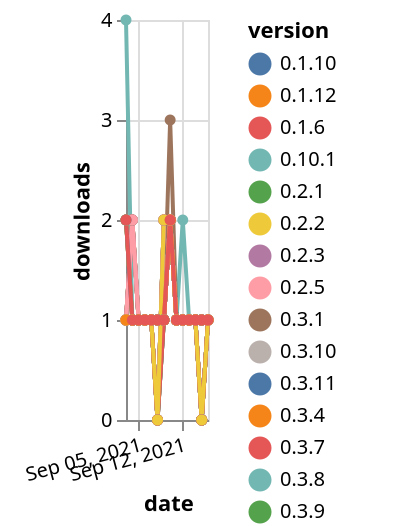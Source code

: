 {"$schema": "https://vega.github.io/schema/vega-lite/v5.json", "description": "A simple bar chart with embedded data.", "data": {"values": [{"date": "2021-09-03", "total": 175, "delta": 1, "version": "0.4.6"}, {"date": "2021-09-04", "total": 176, "delta": 1, "version": "0.4.6"}, {"date": "2021-09-05", "total": 177, "delta": 1, "version": "0.4.6"}, {"date": "2021-09-06", "total": 178, "delta": 1, "version": "0.4.6"}, {"date": "2021-09-07", "total": 179, "delta": 1, "version": "0.4.6"}, {"date": "2021-09-08", "total": 179, "delta": 0, "version": "0.4.6"}, {"date": "2021-09-09", "total": 181, "delta": 2, "version": "0.4.6"}, {"date": "2021-09-10", "total": 183, "delta": 2, "version": "0.4.6"}, {"date": "2021-09-11", "total": 184, "delta": 1, "version": "0.4.6"}, {"date": "2021-09-12", "total": 185, "delta": 1, "version": "0.4.6"}, {"date": "2021-09-13", "total": 186, "delta": 1, "version": "0.4.6"}, {"date": "2021-09-14", "total": 187, "delta": 1, "version": "0.4.6"}, {"date": "2021-09-15", "total": 187, "delta": 0, "version": "0.4.6"}, {"date": "2021-09-16", "total": 188, "delta": 1, "version": "0.4.6"}, {"date": "2021-09-03", "total": 193, "delta": 1, "version": "0.3.4"}, {"date": "2021-09-04", "total": 194, "delta": 1, "version": "0.3.4"}, {"date": "2021-09-05", "total": 195, "delta": 1, "version": "0.3.4"}, {"date": "2021-09-06", "total": 196, "delta": 1, "version": "0.3.4"}, {"date": "2021-09-07", "total": 197, "delta": 1, "version": "0.3.4"}, {"date": "2021-09-08", "total": 197, "delta": 0, "version": "0.3.4"}, {"date": "2021-09-09", "total": 198, "delta": 1, "version": "0.3.4"}, {"date": "2021-09-10", "total": 200, "delta": 2, "version": "0.3.4"}, {"date": "2021-09-11", "total": 201, "delta": 1, "version": "0.3.4"}, {"date": "2021-09-12", "total": 202, "delta": 1, "version": "0.3.4"}, {"date": "2021-09-13", "total": 203, "delta": 1, "version": "0.3.4"}, {"date": "2021-09-14", "total": 204, "delta": 1, "version": "0.3.4"}, {"date": "2021-09-15", "total": 204, "delta": 0, "version": "0.3.4"}, {"date": "2021-09-16", "total": 205, "delta": 1, "version": "0.3.4"}, {"date": "2021-09-03", "total": 177, "delta": 1, "version": "0.4.17"}, {"date": "2021-09-04", "total": 178, "delta": 1, "version": "0.4.17"}, {"date": "2021-09-05", "total": 179, "delta": 1, "version": "0.4.17"}, {"date": "2021-09-06", "total": 180, "delta": 1, "version": "0.4.17"}, {"date": "2021-09-07", "total": 181, "delta": 1, "version": "0.4.17"}, {"date": "2021-09-08", "total": 182, "delta": 1, "version": "0.4.17"}, {"date": "2021-09-09", "total": 183, "delta": 1, "version": "0.4.17"}, {"date": "2021-09-10", "total": 185, "delta": 2, "version": "0.4.17"}, {"date": "2021-09-11", "total": 186, "delta": 1, "version": "0.4.17"}, {"date": "2021-09-12", "total": 187, "delta": 1, "version": "0.4.17"}, {"date": "2021-09-13", "total": 188, "delta": 1, "version": "0.4.17"}, {"date": "2021-09-14", "total": 189, "delta": 1, "version": "0.4.17"}, {"date": "2021-09-15", "total": 190, "delta": 1, "version": "0.4.17"}, {"date": "2021-09-16", "total": 191, "delta": 1, "version": "0.4.17"}, {"date": "2021-09-03", "total": 160, "delta": 1, "version": "0.6.11"}, {"date": "2021-09-04", "total": 161, "delta": 1, "version": "0.6.11"}, {"date": "2021-09-05", "total": 162, "delta": 1, "version": "0.6.11"}, {"date": "2021-09-06", "total": 163, "delta": 1, "version": "0.6.11"}, {"date": "2021-09-07", "total": 164, "delta": 1, "version": "0.6.11"}, {"date": "2021-09-08", "total": 165, "delta": 1, "version": "0.6.11"}, {"date": "2021-09-09", "total": 166, "delta": 1, "version": "0.6.11"}, {"date": "2021-09-10", "total": 168, "delta": 2, "version": "0.6.11"}, {"date": "2021-09-11", "total": 169, "delta": 1, "version": "0.6.11"}, {"date": "2021-09-12", "total": 170, "delta": 1, "version": "0.6.11"}, {"date": "2021-09-13", "total": 171, "delta": 1, "version": "0.6.11"}, {"date": "2021-09-14", "total": 172, "delta": 1, "version": "0.6.11"}, {"date": "2021-09-15", "total": 173, "delta": 1, "version": "0.6.11"}, {"date": "2021-09-16", "total": 174, "delta": 1, "version": "0.6.11"}, {"date": "2021-09-03", "total": 164, "delta": 1, "version": "0.6.4"}, {"date": "2021-09-04", "total": 165, "delta": 1, "version": "0.6.4"}, {"date": "2021-09-05", "total": 166, "delta": 1, "version": "0.6.4"}, {"date": "2021-09-06", "total": 167, "delta": 1, "version": "0.6.4"}, {"date": "2021-09-07", "total": 168, "delta": 1, "version": "0.6.4"}, {"date": "2021-09-08", "total": 169, "delta": 1, "version": "0.6.4"}, {"date": "2021-09-09", "total": 170, "delta": 1, "version": "0.6.4"}, {"date": "2021-09-10", "total": 172, "delta": 2, "version": "0.6.4"}, {"date": "2021-09-11", "total": 173, "delta": 1, "version": "0.6.4"}, {"date": "2021-09-12", "total": 174, "delta": 1, "version": "0.6.4"}, {"date": "2021-09-13", "total": 175, "delta": 1, "version": "0.6.4"}, {"date": "2021-09-14", "total": 176, "delta": 1, "version": "0.6.4"}, {"date": "2021-09-15", "total": 177, "delta": 1, "version": "0.6.4"}, {"date": "2021-09-16", "total": 178, "delta": 1, "version": "0.6.4"}, {"date": "2021-09-03", "total": 189, "delta": 1, "version": "0.3.11"}, {"date": "2021-09-04", "total": 190, "delta": 1, "version": "0.3.11"}, {"date": "2021-09-05", "total": 191, "delta": 1, "version": "0.3.11"}, {"date": "2021-09-06", "total": 192, "delta": 1, "version": "0.3.11"}, {"date": "2021-09-07", "total": 193, "delta": 1, "version": "0.3.11"}, {"date": "2021-09-08", "total": 193, "delta": 0, "version": "0.3.11"}, {"date": "2021-09-09", "total": 194, "delta": 1, "version": "0.3.11"}, {"date": "2021-09-10", "total": 196, "delta": 2, "version": "0.3.11"}, {"date": "2021-09-11", "total": 197, "delta": 1, "version": "0.3.11"}, {"date": "2021-09-12", "total": 198, "delta": 1, "version": "0.3.11"}, {"date": "2021-09-13", "total": 199, "delta": 1, "version": "0.3.11"}, {"date": "2021-09-14", "total": 200, "delta": 1, "version": "0.3.11"}, {"date": "2021-09-15", "total": 200, "delta": 0, "version": "0.3.11"}, {"date": "2021-09-16", "total": 201, "delta": 1, "version": "0.3.11"}, {"date": "2021-09-03", "total": 184, "delta": 1, "version": "0.4.18"}, {"date": "2021-09-04", "total": 186, "delta": 2, "version": "0.4.18"}, {"date": "2021-09-05", "total": 187, "delta": 1, "version": "0.4.18"}, {"date": "2021-09-06", "total": 188, "delta": 1, "version": "0.4.18"}, {"date": "2021-09-07", "total": 189, "delta": 1, "version": "0.4.18"}, {"date": "2021-09-08", "total": 190, "delta": 1, "version": "0.4.18"}, {"date": "2021-09-09", "total": 191, "delta": 1, "version": "0.4.18"}, {"date": "2021-09-10", "total": 193, "delta": 2, "version": "0.4.18"}, {"date": "2021-09-11", "total": 194, "delta": 1, "version": "0.4.18"}, {"date": "2021-09-12", "total": 195, "delta": 1, "version": "0.4.18"}, {"date": "2021-09-13", "total": 196, "delta": 1, "version": "0.4.18"}, {"date": "2021-09-14", "total": 197, "delta": 1, "version": "0.4.18"}, {"date": "2021-09-15", "total": 198, "delta": 1, "version": "0.4.18"}, {"date": "2021-09-16", "total": 199, "delta": 1, "version": "0.4.18"}, {"date": "2021-09-03", "total": 163, "delta": 1, "version": "0.6.6"}, {"date": "2021-09-04", "total": 164, "delta": 1, "version": "0.6.6"}, {"date": "2021-09-05", "total": 165, "delta": 1, "version": "0.6.6"}, {"date": "2021-09-06", "total": 166, "delta": 1, "version": "0.6.6"}, {"date": "2021-09-07", "total": 167, "delta": 1, "version": "0.6.6"}, {"date": "2021-09-08", "total": 168, "delta": 1, "version": "0.6.6"}, {"date": "2021-09-09", "total": 169, "delta": 1, "version": "0.6.6"}, {"date": "2021-09-10", "total": 171, "delta": 2, "version": "0.6.6"}, {"date": "2021-09-11", "total": 172, "delta": 1, "version": "0.6.6"}, {"date": "2021-09-12", "total": 173, "delta": 1, "version": "0.6.6"}, {"date": "2021-09-13", "total": 174, "delta": 1, "version": "0.6.6"}, {"date": "2021-09-14", "total": 175, "delta": 1, "version": "0.6.6"}, {"date": "2021-09-15", "total": 176, "delta": 1, "version": "0.6.6"}, {"date": "2021-09-16", "total": 177, "delta": 1, "version": "0.6.6"}, {"date": "2021-09-03", "total": 58, "delta": 4, "version": "0.10.1"}, {"date": "2021-09-04", "total": 59, "delta": 1, "version": "0.10.1"}, {"date": "2021-09-05", "total": 60, "delta": 1, "version": "0.10.1"}, {"date": "2021-09-06", "total": 61, "delta": 1, "version": "0.10.1"}, {"date": "2021-09-07", "total": 62, "delta": 1, "version": "0.10.1"}, {"date": "2021-09-08", "total": 62, "delta": 0, "version": "0.10.1"}, {"date": "2021-09-09", "total": 64, "delta": 2, "version": "0.10.1"}, {"date": "2021-09-10", "total": 66, "delta": 2, "version": "0.10.1"}, {"date": "2021-09-11", "total": 67, "delta": 1, "version": "0.10.1"}, {"date": "2021-09-12", "total": 69, "delta": 2, "version": "0.10.1"}, {"date": "2021-09-13", "total": 70, "delta": 1, "version": "0.10.1"}, {"date": "2021-09-14", "total": 71, "delta": 1, "version": "0.10.1"}, {"date": "2021-09-15", "total": 71, "delta": 0, "version": "0.10.1"}, {"date": "2021-09-16", "total": 72, "delta": 1, "version": "0.10.1"}, {"date": "2021-09-03", "total": 158, "delta": 1, "version": "0.6.15"}, {"date": "2021-09-04", "total": 159, "delta": 1, "version": "0.6.15"}, {"date": "2021-09-05", "total": 160, "delta": 1, "version": "0.6.15"}, {"date": "2021-09-06", "total": 161, "delta": 1, "version": "0.6.15"}, {"date": "2021-09-07", "total": 162, "delta": 1, "version": "0.6.15"}, {"date": "2021-09-08", "total": 163, "delta": 1, "version": "0.6.15"}, {"date": "2021-09-09", "total": 164, "delta": 1, "version": "0.6.15"}, {"date": "2021-09-10", "total": 166, "delta": 2, "version": "0.6.15"}, {"date": "2021-09-11", "total": 167, "delta": 1, "version": "0.6.15"}, {"date": "2021-09-12", "total": 168, "delta": 1, "version": "0.6.15"}, {"date": "2021-09-13", "total": 169, "delta": 1, "version": "0.6.15"}, {"date": "2021-09-14", "total": 170, "delta": 1, "version": "0.6.15"}, {"date": "2021-09-15", "total": 171, "delta": 1, "version": "0.6.15"}, {"date": "2021-09-16", "total": 172, "delta": 1, "version": "0.6.15"}, {"date": "2021-09-03", "total": 181, "delta": 1, "version": "0.4.0"}, {"date": "2021-09-04", "total": 182, "delta": 1, "version": "0.4.0"}, {"date": "2021-09-05", "total": 183, "delta": 1, "version": "0.4.0"}, {"date": "2021-09-06", "total": 184, "delta": 1, "version": "0.4.0"}, {"date": "2021-09-07", "total": 185, "delta": 1, "version": "0.4.0"}, {"date": "2021-09-08", "total": 185, "delta": 0, "version": "0.4.0"}, {"date": "2021-09-09", "total": 187, "delta": 2, "version": "0.4.0"}, {"date": "2021-09-10", "total": 189, "delta": 2, "version": "0.4.0"}, {"date": "2021-09-11", "total": 190, "delta": 1, "version": "0.4.0"}, {"date": "2021-09-12", "total": 191, "delta": 1, "version": "0.4.0"}, {"date": "2021-09-13", "total": 192, "delta": 1, "version": "0.4.0"}, {"date": "2021-09-14", "total": 193, "delta": 1, "version": "0.4.0"}, {"date": "2021-09-15", "total": 193, "delta": 0, "version": "0.4.0"}, {"date": "2021-09-16", "total": 194, "delta": 1, "version": "0.4.0"}, {"date": "2021-09-03", "total": 180, "delta": 1, "version": "0.4.9"}, {"date": "2021-09-04", "total": 181, "delta": 1, "version": "0.4.9"}, {"date": "2021-09-05", "total": 182, "delta": 1, "version": "0.4.9"}, {"date": "2021-09-06", "total": 183, "delta": 1, "version": "0.4.9"}, {"date": "2021-09-07", "total": 184, "delta": 1, "version": "0.4.9"}, {"date": "2021-09-08", "total": 184, "delta": 0, "version": "0.4.9"}, {"date": "2021-09-09", "total": 186, "delta": 2, "version": "0.4.9"}, {"date": "2021-09-10", "total": 188, "delta": 2, "version": "0.4.9"}, {"date": "2021-09-11", "total": 189, "delta": 1, "version": "0.4.9"}, {"date": "2021-09-12", "total": 190, "delta": 1, "version": "0.4.9"}, {"date": "2021-09-13", "total": 191, "delta": 1, "version": "0.4.9"}, {"date": "2021-09-14", "total": 192, "delta": 1, "version": "0.4.9"}, {"date": "2021-09-15", "total": 192, "delta": 0, "version": "0.4.9"}, {"date": "2021-09-16", "total": 193, "delta": 1, "version": "0.4.9"}, {"date": "2021-09-03", "total": 167, "delta": 1, "version": "0.6.8"}, {"date": "2021-09-04", "total": 169, "delta": 2, "version": "0.6.8"}, {"date": "2021-09-05", "total": 170, "delta": 1, "version": "0.6.8"}, {"date": "2021-09-06", "total": 171, "delta": 1, "version": "0.6.8"}, {"date": "2021-09-07", "total": 172, "delta": 1, "version": "0.6.8"}, {"date": "2021-09-08", "total": 173, "delta": 1, "version": "0.6.8"}, {"date": "2021-09-09", "total": 174, "delta": 1, "version": "0.6.8"}, {"date": "2021-09-10", "total": 176, "delta": 2, "version": "0.6.8"}, {"date": "2021-09-11", "total": 177, "delta": 1, "version": "0.6.8"}, {"date": "2021-09-12", "total": 178, "delta": 1, "version": "0.6.8"}, {"date": "2021-09-13", "total": 179, "delta": 1, "version": "0.6.8"}, {"date": "2021-09-14", "total": 180, "delta": 1, "version": "0.6.8"}, {"date": "2021-09-15", "total": 181, "delta": 1, "version": "0.6.8"}, {"date": "2021-09-16", "total": 182, "delta": 1, "version": "0.6.8"}, {"date": "2021-09-03", "total": 167, "delta": 1, "version": "0.6.3"}, {"date": "2021-09-04", "total": 168, "delta": 1, "version": "0.6.3"}, {"date": "2021-09-05", "total": 169, "delta": 1, "version": "0.6.3"}, {"date": "2021-09-06", "total": 170, "delta": 1, "version": "0.6.3"}, {"date": "2021-09-07", "total": 171, "delta": 1, "version": "0.6.3"}, {"date": "2021-09-08", "total": 172, "delta": 1, "version": "0.6.3"}, {"date": "2021-09-09", "total": 173, "delta": 1, "version": "0.6.3"}, {"date": "2021-09-10", "total": 175, "delta": 2, "version": "0.6.3"}, {"date": "2021-09-11", "total": 176, "delta": 1, "version": "0.6.3"}, {"date": "2021-09-12", "total": 177, "delta": 1, "version": "0.6.3"}, {"date": "2021-09-13", "total": 178, "delta": 1, "version": "0.6.3"}, {"date": "2021-09-14", "total": 179, "delta": 1, "version": "0.6.3"}, {"date": "2021-09-15", "total": 180, "delta": 1, "version": "0.6.3"}, {"date": "2021-09-16", "total": 181, "delta": 1, "version": "0.6.3"}, {"date": "2021-09-03", "total": 116, "delta": 2, "version": "0.9.6"}, {"date": "2021-09-04", "total": 117, "delta": 1, "version": "0.9.6"}, {"date": "2021-09-05", "total": 118, "delta": 1, "version": "0.9.6"}, {"date": "2021-09-06", "total": 119, "delta": 1, "version": "0.9.6"}, {"date": "2021-09-07", "total": 120, "delta": 1, "version": "0.9.6"}, {"date": "2021-09-08", "total": 121, "delta": 1, "version": "0.9.6"}, {"date": "2021-09-09", "total": 122, "delta": 1, "version": "0.9.6"}, {"date": "2021-09-10", "total": 124, "delta": 2, "version": "0.9.6"}, {"date": "2021-09-11", "total": 125, "delta": 1, "version": "0.9.6"}, {"date": "2021-09-12", "total": 126, "delta": 1, "version": "0.9.6"}, {"date": "2021-09-13", "total": 127, "delta": 1, "version": "0.9.6"}, {"date": "2021-09-14", "total": 128, "delta": 1, "version": "0.9.6"}, {"date": "2021-09-15", "total": 129, "delta": 1, "version": "0.9.6"}, {"date": "2021-09-16", "total": 130, "delta": 1, "version": "0.9.6"}, {"date": "2021-09-03", "total": 121, "delta": 1, "version": "0.9.2"}, {"date": "2021-09-04", "total": 122, "delta": 1, "version": "0.9.2"}, {"date": "2021-09-05", "total": 123, "delta": 1, "version": "0.9.2"}, {"date": "2021-09-06", "total": 124, "delta": 1, "version": "0.9.2"}, {"date": "2021-09-07", "total": 125, "delta": 1, "version": "0.9.2"}, {"date": "2021-09-08", "total": 126, "delta": 1, "version": "0.9.2"}, {"date": "2021-09-09", "total": 127, "delta": 1, "version": "0.9.2"}, {"date": "2021-09-10", "total": 129, "delta": 2, "version": "0.9.2"}, {"date": "2021-09-11", "total": 130, "delta": 1, "version": "0.9.2"}, {"date": "2021-09-12", "total": 131, "delta": 1, "version": "0.9.2"}, {"date": "2021-09-13", "total": 132, "delta": 1, "version": "0.9.2"}, {"date": "2021-09-14", "total": 133, "delta": 1, "version": "0.9.2"}, {"date": "2021-09-15", "total": 134, "delta": 1, "version": "0.9.2"}, {"date": "2021-09-16", "total": 135, "delta": 1, "version": "0.9.2"}, {"date": "2021-09-03", "total": 128, "delta": 1, "version": "0.7.5"}, {"date": "2021-09-04", "total": 129, "delta": 1, "version": "0.7.5"}, {"date": "2021-09-05", "total": 130, "delta": 1, "version": "0.7.5"}, {"date": "2021-09-06", "total": 131, "delta": 1, "version": "0.7.5"}, {"date": "2021-09-07", "total": 132, "delta": 1, "version": "0.7.5"}, {"date": "2021-09-08", "total": 133, "delta": 1, "version": "0.7.5"}, {"date": "2021-09-09", "total": 134, "delta": 1, "version": "0.7.5"}, {"date": "2021-09-10", "total": 136, "delta": 2, "version": "0.7.5"}, {"date": "2021-09-11", "total": 137, "delta": 1, "version": "0.7.5"}, {"date": "2021-09-12", "total": 138, "delta": 1, "version": "0.7.5"}, {"date": "2021-09-13", "total": 139, "delta": 1, "version": "0.7.5"}, {"date": "2021-09-14", "total": 140, "delta": 1, "version": "0.7.5"}, {"date": "2021-09-15", "total": 141, "delta": 1, "version": "0.7.5"}, {"date": "2021-09-16", "total": 142, "delta": 1, "version": "0.7.5"}, {"date": "2021-09-03", "total": 79, "delta": 2, "version": "0.9.9"}, {"date": "2021-09-04", "total": 80, "delta": 1, "version": "0.9.9"}, {"date": "2021-09-05", "total": 81, "delta": 1, "version": "0.9.9"}, {"date": "2021-09-06", "total": 82, "delta": 1, "version": "0.9.9"}, {"date": "2021-09-07", "total": 83, "delta": 1, "version": "0.9.9"}, {"date": "2021-09-08", "total": 84, "delta": 1, "version": "0.9.9"}, {"date": "2021-09-09", "total": 85, "delta": 1, "version": "0.9.9"}, {"date": "2021-09-10", "total": 87, "delta": 2, "version": "0.9.9"}, {"date": "2021-09-11", "total": 88, "delta": 1, "version": "0.9.9"}, {"date": "2021-09-12", "total": 89, "delta": 1, "version": "0.9.9"}, {"date": "2021-09-13", "total": 90, "delta": 1, "version": "0.9.9"}, {"date": "2021-09-14", "total": 91, "delta": 1, "version": "0.9.9"}, {"date": "2021-09-15", "total": 92, "delta": 1, "version": "0.9.9"}, {"date": "2021-09-16", "total": 93, "delta": 1, "version": "0.9.9"}, {"date": "2021-09-03", "total": 212, "delta": 1, "version": "0.2.3"}, {"date": "2021-09-04", "total": 213, "delta": 1, "version": "0.2.3"}, {"date": "2021-09-05", "total": 214, "delta": 1, "version": "0.2.3"}, {"date": "2021-09-06", "total": 215, "delta": 1, "version": "0.2.3"}, {"date": "2021-09-07", "total": 216, "delta": 1, "version": "0.2.3"}, {"date": "2021-09-08", "total": 216, "delta": 0, "version": "0.2.3"}, {"date": "2021-09-09", "total": 218, "delta": 2, "version": "0.2.3"}, {"date": "2021-09-10", "total": 220, "delta": 2, "version": "0.2.3"}, {"date": "2021-09-11", "total": 221, "delta": 1, "version": "0.2.3"}, {"date": "2021-09-12", "total": 222, "delta": 1, "version": "0.2.3"}, {"date": "2021-09-13", "total": 223, "delta": 1, "version": "0.2.3"}, {"date": "2021-09-14", "total": 224, "delta": 1, "version": "0.2.3"}, {"date": "2021-09-15", "total": 224, "delta": 0, "version": "0.2.3"}, {"date": "2021-09-16", "total": 225, "delta": 1, "version": "0.2.3"}, {"date": "2021-09-03", "total": 181, "delta": 1, "version": "0.4.12"}, {"date": "2021-09-04", "total": 182, "delta": 1, "version": "0.4.12"}, {"date": "2021-09-05", "total": 183, "delta": 1, "version": "0.4.12"}, {"date": "2021-09-06", "total": 184, "delta": 1, "version": "0.4.12"}, {"date": "2021-09-07", "total": 185, "delta": 1, "version": "0.4.12"}, {"date": "2021-09-08", "total": 186, "delta": 1, "version": "0.4.12"}, {"date": "2021-09-09", "total": 187, "delta": 1, "version": "0.4.12"}, {"date": "2021-09-10", "total": 189, "delta": 2, "version": "0.4.12"}, {"date": "2021-09-11", "total": 190, "delta": 1, "version": "0.4.12"}, {"date": "2021-09-12", "total": 191, "delta": 1, "version": "0.4.12"}, {"date": "2021-09-13", "total": 192, "delta": 1, "version": "0.4.12"}, {"date": "2021-09-14", "total": 193, "delta": 1, "version": "0.4.12"}, {"date": "2021-09-15", "total": 194, "delta": 1, "version": "0.4.12"}, {"date": "2021-09-16", "total": 195, "delta": 1, "version": "0.4.12"}, {"date": "2021-09-03", "total": 228, "delta": 1, "version": "0.1.12"}, {"date": "2021-09-04", "total": 229, "delta": 1, "version": "0.1.12"}, {"date": "2021-09-05", "total": 230, "delta": 1, "version": "0.1.12"}, {"date": "2021-09-06", "total": 231, "delta": 1, "version": "0.1.12"}, {"date": "2021-09-07", "total": 232, "delta": 1, "version": "0.1.12"}, {"date": "2021-09-08", "total": 233, "delta": 1, "version": "0.1.12"}, {"date": "2021-09-09", "total": 234, "delta": 1, "version": "0.1.12"}, {"date": "2021-09-10", "total": 236, "delta": 2, "version": "0.1.12"}, {"date": "2021-09-11", "total": 237, "delta": 1, "version": "0.1.12"}, {"date": "2021-09-12", "total": 238, "delta": 1, "version": "0.1.12"}, {"date": "2021-09-13", "total": 239, "delta": 1, "version": "0.1.12"}, {"date": "2021-09-14", "total": 240, "delta": 1, "version": "0.1.12"}, {"date": "2021-09-15", "total": 240, "delta": 0, "version": "0.1.12"}, {"date": "2021-09-16", "total": 241, "delta": 1, "version": "0.1.12"}, {"date": "2021-09-03", "total": 227, "delta": 1, "version": "0.2.1"}, {"date": "2021-09-04", "total": 228, "delta": 1, "version": "0.2.1"}, {"date": "2021-09-05", "total": 229, "delta": 1, "version": "0.2.1"}, {"date": "2021-09-06", "total": 230, "delta": 1, "version": "0.2.1"}, {"date": "2021-09-07", "total": 231, "delta": 1, "version": "0.2.1"}, {"date": "2021-09-08", "total": 231, "delta": 0, "version": "0.2.1"}, {"date": "2021-09-09", "total": 233, "delta": 2, "version": "0.2.1"}, {"date": "2021-09-10", "total": 235, "delta": 2, "version": "0.2.1"}, {"date": "2021-09-11", "total": 236, "delta": 1, "version": "0.2.1"}, {"date": "2021-09-12", "total": 237, "delta": 1, "version": "0.2.1"}, {"date": "2021-09-13", "total": 238, "delta": 1, "version": "0.2.1"}, {"date": "2021-09-14", "total": 239, "delta": 1, "version": "0.2.1"}, {"date": "2021-09-15", "total": 239, "delta": 0, "version": "0.2.1"}, {"date": "2021-09-16", "total": 240, "delta": 1, "version": "0.2.1"}, {"date": "2021-09-03", "total": 182, "delta": 1, "version": "0.4.4"}, {"date": "2021-09-04", "total": 183, "delta": 1, "version": "0.4.4"}, {"date": "2021-09-05", "total": 184, "delta": 1, "version": "0.4.4"}, {"date": "2021-09-06", "total": 185, "delta": 1, "version": "0.4.4"}, {"date": "2021-09-07", "total": 186, "delta": 1, "version": "0.4.4"}, {"date": "2021-09-08", "total": 186, "delta": 0, "version": "0.4.4"}, {"date": "2021-09-09", "total": 188, "delta": 2, "version": "0.4.4"}, {"date": "2021-09-10", "total": 190, "delta": 2, "version": "0.4.4"}, {"date": "2021-09-11", "total": 191, "delta": 1, "version": "0.4.4"}, {"date": "2021-09-12", "total": 192, "delta": 1, "version": "0.4.4"}, {"date": "2021-09-13", "total": 193, "delta": 1, "version": "0.4.4"}, {"date": "2021-09-14", "total": 194, "delta": 1, "version": "0.4.4"}, {"date": "2021-09-15", "total": 194, "delta": 0, "version": "0.4.4"}, {"date": "2021-09-16", "total": 195, "delta": 1, "version": "0.4.4"}, {"date": "2021-09-03", "total": 178, "delta": 1, "version": "0.5.8"}, {"date": "2021-09-04", "total": 179, "delta": 1, "version": "0.5.8"}, {"date": "2021-09-05", "total": 180, "delta": 1, "version": "0.5.8"}, {"date": "2021-09-06", "total": 181, "delta": 1, "version": "0.5.8"}, {"date": "2021-09-07", "total": 182, "delta": 1, "version": "0.5.8"}, {"date": "2021-09-08", "total": 183, "delta": 1, "version": "0.5.8"}, {"date": "2021-09-09", "total": 184, "delta": 1, "version": "0.5.8"}, {"date": "2021-09-10", "total": 186, "delta": 2, "version": "0.5.8"}, {"date": "2021-09-11", "total": 187, "delta": 1, "version": "0.5.8"}, {"date": "2021-09-12", "total": 188, "delta": 1, "version": "0.5.8"}, {"date": "2021-09-13", "total": 189, "delta": 1, "version": "0.5.8"}, {"date": "2021-09-14", "total": 190, "delta": 1, "version": "0.5.8"}, {"date": "2021-09-15", "total": 191, "delta": 1, "version": "0.5.8"}, {"date": "2021-09-16", "total": 192, "delta": 1, "version": "0.5.8"}, {"date": "2021-09-03", "total": 173, "delta": 1, "version": "0.5.7"}, {"date": "2021-09-04", "total": 175, "delta": 2, "version": "0.5.7"}, {"date": "2021-09-05", "total": 176, "delta": 1, "version": "0.5.7"}, {"date": "2021-09-06", "total": 177, "delta": 1, "version": "0.5.7"}, {"date": "2021-09-07", "total": 178, "delta": 1, "version": "0.5.7"}, {"date": "2021-09-08", "total": 179, "delta": 1, "version": "0.5.7"}, {"date": "2021-09-09", "total": 180, "delta": 1, "version": "0.5.7"}, {"date": "2021-09-10", "total": 182, "delta": 2, "version": "0.5.7"}, {"date": "2021-09-11", "total": 183, "delta": 1, "version": "0.5.7"}, {"date": "2021-09-12", "total": 184, "delta": 1, "version": "0.5.7"}, {"date": "2021-09-13", "total": 185, "delta": 1, "version": "0.5.7"}, {"date": "2021-09-14", "total": 186, "delta": 1, "version": "0.5.7"}, {"date": "2021-09-15", "total": 187, "delta": 1, "version": "0.5.7"}, {"date": "2021-09-16", "total": 188, "delta": 1, "version": "0.5.7"}, {"date": "2021-09-03", "total": 106, "delta": 2, "version": "0.9.7"}, {"date": "2021-09-04", "total": 107, "delta": 1, "version": "0.9.7"}, {"date": "2021-09-05", "total": 108, "delta": 1, "version": "0.9.7"}, {"date": "2021-09-06", "total": 109, "delta": 1, "version": "0.9.7"}, {"date": "2021-09-07", "total": 110, "delta": 1, "version": "0.9.7"}, {"date": "2021-09-08", "total": 111, "delta": 1, "version": "0.9.7"}, {"date": "2021-09-09", "total": 112, "delta": 1, "version": "0.9.7"}, {"date": "2021-09-10", "total": 114, "delta": 2, "version": "0.9.7"}, {"date": "2021-09-11", "total": 115, "delta": 1, "version": "0.9.7"}, {"date": "2021-09-12", "total": 116, "delta": 1, "version": "0.9.7"}, {"date": "2021-09-13", "total": 117, "delta": 1, "version": "0.9.7"}, {"date": "2021-09-14", "total": 118, "delta": 1, "version": "0.9.7"}, {"date": "2021-09-15", "total": 119, "delta": 1, "version": "0.9.7"}, {"date": "2021-09-16", "total": 120, "delta": 1, "version": "0.9.7"}, {"date": "2021-09-03", "total": 158, "delta": 1, "version": "0.7.0"}, {"date": "2021-09-04", "total": 159, "delta": 1, "version": "0.7.0"}, {"date": "2021-09-05", "total": 160, "delta": 1, "version": "0.7.0"}, {"date": "2021-09-06", "total": 161, "delta": 1, "version": "0.7.0"}, {"date": "2021-09-07", "total": 162, "delta": 1, "version": "0.7.0"}, {"date": "2021-09-08", "total": 163, "delta": 1, "version": "0.7.0"}, {"date": "2021-09-09", "total": 164, "delta": 1, "version": "0.7.0"}, {"date": "2021-09-10", "total": 166, "delta": 2, "version": "0.7.0"}, {"date": "2021-09-11", "total": 167, "delta": 1, "version": "0.7.0"}, {"date": "2021-09-12", "total": 168, "delta": 1, "version": "0.7.0"}, {"date": "2021-09-13", "total": 169, "delta": 1, "version": "0.7.0"}, {"date": "2021-09-14", "total": 170, "delta": 1, "version": "0.7.0"}, {"date": "2021-09-15", "total": 171, "delta": 1, "version": "0.7.0"}, {"date": "2021-09-16", "total": 172, "delta": 1, "version": "0.7.0"}, {"date": "2021-09-03", "total": 123, "delta": 1, "version": "0.8.1"}, {"date": "2021-09-04", "total": 124, "delta": 1, "version": "0.8.1"}, {"date": "2021-09-05", "total": 125, "delta": 1, "version": "0.8.1"}, {"date": "2021-09-06", "total": 126, "delta": 1, "version": "0.8.1"}, {"date": "2021-09-07", "total": 127, "delta": 1, "version": "0.8.1"}, {"date": "2021-09-08", "total": 128, "delta": 1, "version": "0.8.1"}, {"date": "2021-09-09", "total": 129, "delta": 1, "version": "0.8.1"}, {"date": "2021-09-10", "total": 131, "delta": 2, "version": "0.8.1"}, {"date": "2021-09-11", "total": 132, "delta": 1, "version": "0.8.1"}, {"date": "2021-09-12", "total": 133, "delta": 1, "version": "0.8.1"}, {"date": "2021-09-13", "total": 134, "delta": 1, "version": "0.8.1"}, {"date": "2021-09-14", "total": 135, "delta": 1, "version": "0.8.1"}, {"date": "2021-09-15", "total": 136, "delta": 1, "version": "0.8.1"}, {"date": "2021-09-16", "total": 137, "delta": 1, "version": "0.8.1"}, {"date": "2021-09-03", "total": 175, "delta": 1, "version": "0.4.15"}, {"date": "2021-09-04", "total": 176, "delta": 1, "version": "0.4.15"}, {"date": "2021-09-05", "total": 177, "delta": 1, "version": "0.4.15"}, {"date": "2021-09-06", "total": 178, "delta": 1, "version": "0.4.15"}, {"date": "2021-09-07", "total": 179, "delta": 1, "version": "0.4.15"}, {"date": "2021-09-08", "total": 180, "delta": 1, "version": "0.4.15"}, {"date": "2021-09-09", "total": 181, "delta": 1, "version": "0.4.15"}, {"date": "2021-09-10", "total": 183, "delta": 2, "version": "0.4.15"}, {"date": "2021-09-11", "total": 184, "delta": 1, "version": "0.4.15"}, {"date": "2021-09-12", "total": 185, "delta": 1, "version": "0.4.15"}, {"date": "2021-09-13", "total": 186, "delta": 1, "version": "0.4.15"}, {"date": "2021-09-14", "total": 187, "delta": 1, "version": "0.4.15"}, {"date": "2021-09-15", "total": 188, "delta": 1, "version": "0.4.15"}, {"date": "2021-09-16", "total": 189, "delta": 1, "version": "0.4.15"}, {"date": "2021-09-03", "total": 125, "delta": 1, "version": "0.7.9"}, {"date": "2021-09-04", "total": 126, "delta": 1, "version": "0.7.9"}, {"date": "2021-09-05", "total": 127, "delta": 1, "version": "0.7.9"}, {"date": "2021-09-06", "total": 128, "delta": 1, "version": "0.7.9"}, {"date": "2021-09-07", "total": 129, "delta": 1, "version": "0.7.9"}, {"date": "2021-09-08", "total": 130, "delta": 1, "version": "0.7.9"}, {"date": "2021-09-09", "total": 131, "delta": 1, "version": "0.7.9"}, {"date": "2021-09-10", "total": 133, "delta": 2, "version": "0.7.9"}, {"date": "2021-09-11", "total": 134, "delta": 1, "version": "0.7.9"}, {"date": "2021-09-12", "total": 135, "delta": 1, "version": "0.7.9"}, {"date": "2021-09-13", "total": 136, "delta": 1, "version": "0.7.9"}, {"date": "2021-09-14", "total": 137, "delta": 1, "version": "0.7.9"}, {"date": "2021-09-15", "total": 138, "delta": 1, "version": "0.7.9"}, {"date": "2021-09-16", "total": 139, "delta": 1, "version": "0.7.9"}, {"date": "2021-09-03", "total": 180, "delta": 1, "version": "0.4.2"}, {"date": "2021-09-04", "total": 182, "delta": 2, "version": "0.4.2"}, {"date": "2021-09-05", "total": 183, "delta": 1, "version": "0.4.2"}, {"date": "2021-09-06", "total": 184, "delta": 1, "version": "0.4.2"}, {"date": "2021-09-07", "total": 185, "delta": 1, "version": "0.4.2"}, {"date": "2021-09-08", "total": 185, "delta": 0, "version": "0.4.2"}, {"date": "2021-09-09", "total": 187, "delta": 2, "version": "0.4.2"}, {"date": "2021-09-10", "total": 189, "delta": 2, "version": "0.4.2"}, {"date": "2021-09-11", "total": 190, "delta": 1, "version": "0.4.2"}, {"date": "2021-09-12", "total": 191, "delta": 1, "version": "0.4.2"}, {"date": "2021-09-13", "total": 192, "delta": 1, "version": "0.4.2"}, {"date": "2021-09-14", "total": 193, "delta": 1, "version": "0.4.2"}, {"date": "2021-09-15", "total": 193, "delta": 0, "version": "0.4.2"}, {"date": "2021-09-16", "total": 194, "delta": 1, "version": "0.4.2"}, {"date": "2021-09-03", "total": 157, "delta": 1, "version": "0.6.13"}, {"date": "2021-09-04", "total": 158, "delta": 1, "version": "0.6.13"}, {"date": "2021-09-05", "total": 159, "delta": 1, "version": "0.6.13"}, {"date": "2021-09-06", "total": 160, "delta": 1, "version": "0.6.13"}, {"date": "2021-09-07", "total": 161, "delta": 1, "version": "0.6.13"}, {"date": "2021-09-08", "total": 162, "delta": 1, "version": "0.6.13"}, {"date": "2021-09-09", "total": 163, "delta": 1, "version": "0.6.13"}, {"date": "2021-09-10", "total": 165, "delta": 2, "version": "0.6.13"}, {"date": "2021-09-11", "total": 166, "delta": 1, "version": "0.6.13"}, {"date": "2021-09-12", "total": 167, "delta": 1, "version": "0.6.13"}, {"date": "2021-09-13", "total": 168, "delta": 1, "version": "0.6.13"}, {"date": "2021-09-14", "total": 169, "delta": 1, "version": "0.6.13"}, {"date": "2021-09-15", "total": 170, "delta": 1, "version": "0.6.13"}, {"date": "2021-09-16", "total": 171, "delta": 1, "version": "0.6.13"}, {"date": "2021-09-03", "total": 118, "delta": 2, "version": "0.9.4"}, {"date": "2021-09-04", "total": 119, "delta": 1, "version": "0.9.4"}, {"date": "2021-09-05", "total": 120, "delta": 1, "version": "0.9.4"}, {"date": "2021-09-06", "total": 121, "delta": 1, "version": "0.9.4"}, {"date": "2021-09-07", "total": 122, "delta": 1, "version": "0.9.4"}, {"date": "2021-09-08", "total": 123, "delta": 1, "version": "0.9.4"}, {"date": "2021-09-09", "total": 124, "delta": 1, "version": "0.9.4"}, {"date": "2021-09-10", "total": 126, "delta": 2, "version": "0.9.4"}, {"date": "2021-09-11", "total": 127, "delta": 1, "version": "0.9.4"}, {"date": "2021-09-12", "total": 128, "delta": 1, "version": "0.9.4"}, {"date": "2021-09-13", "total": 129, "delta": 1, "version": "0.9.4"}, {"date": "2021-09-14", "total": 130, "delta": 1, "version": "0.9.4"}, {"date": "2021-09-15", "total": 131, "delta": 1, "version": "0.9.4"}, {"date": "2021-09-16", "total": 132, "delta": 1, "version": "0.9.4"}, {"date": "2021-09-03", "total": 239, "delta": 1, "version": "0.6.1"}, {"date": "2021-09-04", "total": 240, "delta": 1, "version": "0.6.1"}, {"date": "2021-09-05", "total": 241, "delta": 1, "version": "0.6.1"}, {"date": "2021-09-06", "total": 242, "delta": 1, "version": "0.6.1"}, {"date": "2021-09-07", "total": 243, "delta": 1, "version": "0.6.1"}, {"date": "2021-09-08", "total": 244, "delta": 1, "version": "0.6.1"}, {"date": "2021-09-09", "total": 245, "delta": 1, "version": "0.6.1"}, {"date": "2021-09-10", "total": 248, "delta": 3, "version": "0.6.1"}, {"date": "2021-09-11", "total": 249, "delta": 1, "version": "0.6.1"}, {"date": "2021-09-12", "total": 250, "delta": 1, "version": "0.6.1"}, {"date": "2021-09-13", "total": 251, "delta": 1, "version": "0.6.1"}, {"date": "2021-09-14", "total": 252, "delta": 1, "version": "0.6.1"}, {"date": "2021-09-15", "total": 253, "delta": 1, "version": "0.6.1"}, {"date": "2021-09-16", "total": 254, "delta": 1, "version": "0.6.1"}, {"date": "2021-09-03", "total": 125, "delta": 1, "version": "0.8.2"}, {"date": "2021-09-04", "total": 126, "delta": 1, "version": "0.8.2"}, {"date": "2021-09-05", "total": 127, "delta": 1, "version": "0.8.2"}, {"date": "2021-09-06", "total": 128, "delta": 1, "version": "0.8.2"}, {"date": "2021-09-07", "total": 129, "delta": 1, "version": "0.8.2"}, {"date": "2021-09-08", "total": 130, "delta": 1, "version": "0.8.2"}, {"date": "2021-09-09", "total": 131, "delta": 1, "version": "0.8.2"}, {"date": "2021-09-10", "total": 133, "delta": 2, "version": "0.8.2"}, {"date": "2021-09-11", "total": 134, "delta": 1, "version": "0.8.2"}, {"date": "2021-09-12", "total": 135, "delta": 1, "version": "0.8.2"}, {"date": "2021-09-13", "total": 136, "delta": 1, "version": "0.8.2"}, {"date": "2021-09-14", "total": 137, "delta": 1, "version": "0.8.2"}, {"date": "2021-09-15", "total": 138, "delta": 1, "version": "0.8.2"}, {"date": "2021-09-16", "total": 139, "delta": 1, "version": "0.8.2"}, {"date": "2021-09-03", "total": 121, "delta": 1, "version": "0.7.11"}, {"date": "2021-09-04", "total": 122, "delta": 1, "version": "0.7.11"}, {"date": "2021-09-05", "total": 123, "delta": 1, "version": "0.7.11"}, {"date": "2021-09-06", "total": 124, "delta": 1, "version": "0.7.11"}, {"date": "2021-09-07", "total": 125, "delta": 1, "version": "0.7.11"}, {"date": "2021-09-08", "total": 126, "delta": 1, "version": "0.7.11"}, {"date": "2021-09-09", "total": 127, "delta": 1, "version": "0.7.11"}, {"date": "2021-09-10", "total": 129, "delta": 2, "version": "0.7.11"}, {"date": "2021-09-11", "total": 130, "delta": 1, "version": "0.7.11"}, {"date": "2021-09-12", "total": 131, "delta": 1, "version": "0.7.11"}, {"date": "2021-09-13", "total": 132, "delta": 1, "version": "0.7.11"}, {"date": "2021-09-14", "total": 133, "delta": 1, "version": "0.7.11"}, {"date": "2021-09-15", "total": 134, "delta": 1, "version": "0.7.11"}, {"date": "2021-09-16", "total": 135, "delta": 1, "version": "0.7.11"}, {"date": "2021-09-03", "total": 190, "delta": 1, "version": "0.3.10"}, {"date": "2021-09-04", "total": 191, "delta": 1, "version": "0.3.10"}, {"date": "2021-09-05", "total": 192, "delta": 1, "version": "0.3.10"}, {"date": "2021-09-06", "total": 193, "delta": 1, "version": "0.3.10"}, {"date": "2021-09-07", "total": 194, "delta": 1, "version": "0.3.10"}, {"date": "2021-09-08", "total": 194, "delta": 0, "version": "0.3.10"}, {"date": "2021-09-09", "total": 195, "delta": 1, "version": "0.3.10"}, {"date": "2021-09-10", "total": 197, "delta": 2, "version": "0.3.10"}, {"date": "2021-09-11", "total": 198, "delta": 1, "version": "0.3.10"}, {"date": "2021-09-12", "total": 199, "delta": 1, "version": "0.3.10"}, {"date": "2021-09-13", "total": 200, "delta": 1, "version": "0.3.10"}, {"date": "2021-09-14", "total": 201, "delta": 1, "version": "0.3.10"}, {"date": "2021-09-15", "total": 201, "delta": 0, "version": "0.3.10"}, {"date": "2021-09-16", "total": 202, "delta": 1, "version": "0.3.10"}, {"date": "2021-09-03", "total": 177, "delta": 1, "version": "0.4.8"}, {"date": "2021-09-04", "total": 179, "delta": 2, "version": "0.4.8"}, {"date": "2021-09-05", "total": 180, "delta": 1, "version": "0.4.8"}, {"date": "2021-09-06", "total": 181, "delta": 1, "version": "0.4.8"}, {"date": "2021-09-07", "total": 182, "delta": 1, "version": "0.4.8"}, {"date": "2021-09-08", "total": 182, "delta": 0, "version": "0.4.8"}, {"date": "2021-09-09", "total": 184, "delta": 2, "version": "0.4.8"}, {"date": "2021-09-10", "total": 186, "delta": 2, "version": "0.4.8"}, {"date": "2021-09-11", "total": 187, "delta": 1, "version": "0.4.8"}, {"date": "2021-09-12", "total": 188, "delta": 1, "version": "0.4.8"}, {"date": "2021-09-13", "total": 189, "delta": 1, "version": "0.4.8"}, {"date": "2021-09-14", "total": 190, "delta": 1, "version": "0.4.8"}, {"date": "2021-09-15", "total": 190, "delta": 0, "version": "0.4.8"}, {"date": "2021-09-16", "total": 191, "delta": 1, "version": "0.4.8"}, {"date": "2021-09-03", "total": 142, "delta": 1, "version": "0.7.1"}, {"date": "2021-09-04", "total": 144, "delta": 2, "version": "0.7.1"}, {"date": "2021-09-05", "total": 145, "delta": 1, "version": "0.7.1"}, {"date": "2021-09-06", "total": 146, "delta": 1, "version": "0.7.1"}, {"date": "2021-09-07", "total": 147, "delta": 1, "version": "0.7.1"}, {"date": "2021-09-08", "total": 148, "delta": 1, "version": "0.7.1"}, {"date": "2021-09-09", "total": 149, "delta": 1, "version": "0.7.1"}, {"date": "2021-09-10", "total": 151, "delta": 2, "version": "0.7.1"}, {"date": "2021-09-11", "total": 152, "delta": 1, "version": "0.7.1"}, {"date": "2021-09-12", "total": 153, "delta": 1, "version": "0.7.1"}, {"date": "2021-09-13", "total": 154, "delta": 1, "version": "0.7.1"}, {"date": "2021-09-14", "total": 155, "delta": 1, "version": "0.7.1"}, {"date": "2021-09-15", "total": 156, "delta": 1, "version": "0.7.1"}, {"date": "2021-09-16", "total": 157, "delta": 1, "version": "0.7.1"}, {"date": "2021-09-03", "total": 124, "delta": 1, "version": "0.9.1"}, {"date": "2021-09-04", "total": 125, "delta": 1, "version": "0.9.1"}, {"date": "2021-09-05", "total": 126, "delta": 1, "version": "0.9.1"}, {"date": "2021-09-06", "total": 127, "delta": 1, "version": "0.9.1"}, {"date": "2021-09-07", "total": 128, "delta": 1, "version": "0.9.1"}, {"date": "2021-09-08", "total": 129, "delta": 1, "version": "0.9.1"}, {"date": "2021-09-09", "total": 130, "delta": 1, "version": "0.9.1"}, {"date": "2021-09-10", "total": 132, "delta": 2, "version": "0.9.1"}, {"date": "2021-09-11", "total": 133, "delta": 1, "version": "0.9.1"}, {"date": "2021-09-12", "total": 134, "delta": 1, "version": "0.9.1"}, {"date": "2021-09-13", "total": 135, "delta": 1, "version": "0.9.1"}, {"date": "2021-09-14", "total": 136, "delta": 1, "version": "0.9.1"}, {"date": "2021-09-15", "total": 137, "delta": 1, "version": "0.9.1"}, {"date": "2021-09-16", "total": 138, "delta": 1, "version": "0.9.1"}, {"date": "2021-09-03", "total": 122, "delta": 1, "version": "0.8.0"}, {"date": "2021-09-04", "total": 123, "delta": 1, "version": "0.8.0"}, {"date": "2021-09-05", "total": 124, "delta": 1, "version": "0.8.0"}, {"date": "2021-09-06", "total": 125, "delta": 1, "version": "0.8.0"}, {"date": "2021-09-07", "total": 126, "delta": 1, "version": "0.8.0"}, {"date": "2021-09-08", "total": 127, "delta": 1, "version": "0.8.0"}, {"date": "2021-09-09", "total": 128, "delta": 1, "version": "0.8.0"}, {"date": "2021-09-10", "total": 130, "delta": 2, "version": "0.8.0"}, {"date": "2021-09-11", "total": 131, "delta": 1, "version": "0.8.0"}, {"date": "2021-09-12", "total": 132, "delta": 1, "version": "0.8.0"}, {"date": "2021-09-13", "total": 133, "delta": 1, "version": "0.8.0"}, {"date": "2021-09-14", "total": 134, "delta": 1, "version": "0.8.0"}, {"date": "2021-09-15", "total": 135, "delta": 1, "version": "0.8.0"}, {"date": "2021-09-16", "total": 136, "delta": 1, "version": "0.8.0"}, {"date": "2021-09-03", "total": 127, "delta": 1, "version": "0.7.10"}, {"date": "2021-09-04", "total": 128, "delta": 1, "version": "0.7.10"}, {"date": "2021-09-05", "total": 129, "delta": 1, "version": "0.7.10"}, {"date": "2021-09-06", "total": 130, "delta": 1, "version": "0.7.10"}, {"date": "2021-09-07", "total": 131, "delta": 1, "version": "0.7.10"}, {"date": "2021-09-08", "total": 132, "delta": 1, "version": "0.7.10"}, {"date": "2021-09-09", "total": 133, "delta": 1, "version": "0.7.10"}, {"date": "2021-09-10", "total": 135, "delta": 2, "version": "0.7.10"}, {"date": "2021-09-11", "total": 136, "delta": 1, "version": "0.7.10"}, {"date": "2021-09-12", "total": 137, "delta": 1, "version": "0.7.10"}, {"date": "2021-09-13", "total": 138, "delta": 1, "version": "0.7.10"}, {"date": "2021-09-14", "total": 139, "delta": 1, "version": "0.7.10"}, {"date": "2021-09-15", "total": 140, "delta": 1, "version": "0.7.10"}, {"date": "2021-09-16", "total": 141, "delta": 1, "version": "0.7.10"}, {"date": "2021-09-03", "total": 165, "delta": 1, "version": "0.6.10"}, {"date": "2021-09-04", "total": 166, "delta": 1, "version": "0.6.10"}, {"date": "2021-09-05", "total": 167, "delta": 1, "version": "0.6.10"}, {"date": "2021-09-06", "total": 168, "delta": 1, "version": "0.6.10"}, {"date": "2021-09-07", "total": 169, "delta": 1, "version": "0.6.10"}, {"date": "2021-09-08", "total": 170, "delta": 1, "version": "0.6.10"}, {"date": "2021-09-09", "total": 171, "delta": 1, "version": "0.6.10"}, {"date": "2021-09-10", "total": 173, "delta": 2, "version": "0.6.10"}, {"date": "2021-09-11", "total": 174, "delta": 1, "version": "0.6.10"}, {"date": "2021-09-12", "total": 175, "delta": 1, "version": "0.6.10"}, {"date": "2021-09-13", "total": 176, "delta": 1, "version": "0.6.10"}, {"date": "2021-09-14", "total": 177, "delta": 1, "version": "0.6.10"}, {"date": "2021-09-15", "total": 178, "delta": 1, "version": "0.6.10"}, {"date": "2021-09-16", "total": 179, "delta": 1, "version": "0.6.10"}, {"date": "2021-09-03", "total": 186, "delta": 1, "version": "0.3.9"}, {"date": "2021-09-04", "total": 187, "delta": 1, "version": "0.3.9"}, {"date": "2021-09-05", "total": 188, "delta": 1, "version": "0.3.9"}, {"date": "2021-09-06", "total": 189, "delta": 1, "version": "0.3.9"}, {"date": "2021-09-07", "total": 190, "delta": 1, "version": "0.3.9"}, {"date": "2021-09-08", "total": 190, "delta": 0, "version": "0.3.9"}, {"date": "2021-09-09", "total": 191, "delta": 1, "version": "0.3.9"}, {"date": "2021-09-10", "total": 193, "delta": 2, "version": "0.3.9"}, {"date": "2021-09-11", "total": 194, "delta": 1, "version": "0.3.9"}, {"date": "2021-09-12", "total": 195, "delta": 1, "version": "0.3.9"}, {"date": "2021-09-13", "total": 196, "delta": 1, "version": "0.3.9"}, {"date": "2021-09-14", "total": 197, "delta": 1, "version": "0.3.9"}, {"date": "2021-09-15", "total": 197, "delta": 0, "version": "0.3.9"}, {"date": "2021-09-16", "total": 198, "delta": 1, "version": "0.3.9"}, {"date": "2021-09-03", "total": 120, "delta": 1, "version": "0.8.4"}, {"date": "2021-09-04", "total": 121, "delta": 1, "version": "0.8.4"}, {"date": "2021-09-05", "total": 122, "delta": 1, "version": "0.8.4"}, {"date": "2021-09-06", "total": 123, "delta": 1, "version": "0.8.4"}, {"date": "2021-09-07", "total": 124, "delta": 1, "version": "0.8.4"}, {"date": "2021-09-08", "total": 125, "delta": 1, "version": "0.8.4"}, {"date": "2021-09-09", "total": 126, "delta": 1, "version": "0.8.4"}, {"date": "2021-09-10", "total": 128, "delta": 2, "version": "0.8.4"}, {"date": "2021-09-11", "total": 129, "delta": 1, "version": "0.8.4"}, {"date": "2021-09-12", "total": 130, "delta": 1, "version": "0.8.4"}, {"date": "2021-09-13", "total": 131, "delta": 1, "version": "0.8.4"}, {"date": "2021-09-14", "total": 132, "delta": 1, "version": "0.8.4"}, {"date": "2021-09-15", "total": 133, "delta": 1, "version": "0.8.4"}, {"date": "2021-09-16", "total": 134, "delta": 1, "version": "0.8.4"}, {"date": "2021-09-03", "total": 158, "delta": 1, "version": "0.6.14"}, {"date": "2021-09-04", "total": 159, "delta": 1, "version": "0.6.14"}, {"date": "2021-09-05", "total": 160, "delta": 1, "version": "0.6.14"}, {"date": "2021-09-06", "total": 161, "delta": 1, "version": "0.6.14"}, {"date": "2021-09-07", "total": 162, "delta": 1, "version": "0.6.14"}, {"date": "2021-09-08", "total": 163, "delta": 1, "version": "0.6.14"}, {"date": "2021-09-09", "total": 164, "delta": 1, "version": "0.6.14"}, {"date": "2021-09-10", "total": 166, "delta": 2, "version": "0.6.14"}, {"date": "2021-09-11", "total": 167, "delta": 1, "version": "0.6.14"}, {"date": "2021-09-12", "total": 168, "delta": 1, "version": "0.6.14"}, {"date": "2021-09-13", "total": 169, "delta": 1, "version": "0.6.14"}, {"date": "2021-09-14", "total": 170, "delta": 1, "version": "0.6.14"}, {"date": "2021-09-15", "total": 171, "delta": 1, "version": "0.6.14"}, {"date": "2021-09-16", "total": 172, "delta": 1, "version": "0.6.14"}, {"date": "2021-09-03", "total": 177, "delta": 1, "version": "0.5.5"}, {"date": "2021-09-04", "total": 178, "delta": 1, "version": "0.5.5"}, {"date": "2021-09-05", "total": 179, "delta": 1, "version": "0.5.5"}, {"date": "2021-09-06", "total": 180, "delta": 1, "version": "0.5.5"}, {"date": "2021-09-07", "total": 181, "delta": 1, "version": "0.5.5"}, {"date": "2021-09-08", "total": 182, "delta": 1, "version": "0.5.5"}, {"date": "2021-09-09", "total": 183, "delta": 1, "version": "0.5.5"}, {"date": "2021-09-10", "total": 185, "delta": 2, "version": "0.5.5"}, {"date": "2021-09-11", "total": 186, "delta": 1, "version": "0.5.5"}, {"date": "2021-09-12", "total": 187, "delta": 1, "version": "0.5.5"}, {"date": "2021-09-13", "total": 188, "delta": 1, "version": "0.5.5"}, {"date": "2021-09-14", "total": 189, "delta": 1, "version": "0.5.5"}, {"date": "2021-09-15", "total": 190, "delta": 1, "version": "0.5.5"}, {"date": "2021-09-16", "total": 191, "delta": 1, "version": "0.5.5"}, {"date": "2021-09-03", "total": 131, "delta": 1, "version": "0.7.3"}, {"date": "2021-09-04", "total": 132, "delta": 1, "version": "0.7.3"}, {"date": "2021-09-05", "total": 133, "delta": 1, "version": "0.7.3"}, {"date": "2021-09-06", "total": 134, "delta": 1, "version": "0.7.3"}, {"date": "2021-09-07", "total": 135, "delta": 1, "version": "0.7.3"}, {"date": "2021-09-08", "total": 136, "delta": 1, "version": "0.7.3"}, {"date": "2021-09-09", "total": 137, "delta": 1, "version": "0.7.3"}, {"date": "2021-09-10", "total": 139, "delta": 2, "version": "0.7.3"}, {"date": "2021-09-11", "total": 140, "delta": 1, "version": "0.7.3"}, {"date": "2021-09-12", "total": 141, "delta": 1, "version": "0.7.3"}, {"date": "2021-09-13", "total": 142, "delta": 1, "version": "0.7.3"}, {"date": "2021-09-14", "total": 143, "delta": 1, "version": "0.7.3"}, {"date": "2021-09-15", "total": 144, "delta": 1, "version": "0.7.3"}, {"date": "2021-09-16", "total": 145, "delta": 1, "version": "0.7.3"}, {"date": "2021-09-03", "total": 229, "delta": 1, "version": "0.1.6"}, {"date": "2021-09-04", "total": 230, "delta": 1, "version": "0.1.6"}, {"date": "2021-09-05", "total": 231, "delta": 1, "version": "0.1.6"}, {"date": "2021-09-06", "total": 232, "delta": 1, "version": "0.1.6"}, {"date": "2021-09-07", "total": 233, "delta": 1, "version": "0.1.6"}, {"date": "2021-09-08", "total": 233, "delta": 0, "version": "0.1.6"}, {"date": "2021-09-09", "total": 235, "delta": 2, "version": "0.1.6"}, {"date": "2021-09-10", "total": 237, "delta": 2, "version": "0.1.6"}, {"date": "2021-09-11", "total": 238, "delta": 1, "version": "0.1.6"}, {"date": "2021-09-12", "total": 239, "delta": 1, "version": "0.1.6"}, {"date": "2021-09-13", "total": 240, "delta": 1, "version": "0.1.6"}, {"date": "2021-09-14", "total": 241, "delta": 1, "version": "0.1.6"}, {"date": "2021-09-15", "total": 241, "delta": 0, "version": "0.1.6"}, {"date": "2021-09-16", "total": 242, "delta": 1, "version": "0.1.6"}, {"date": "2021-09-03", "total": 161, "delta": 1, "version": "0.6.9"}, {"date": "2021-09-04", "total": 163, "delta": 2, "version": "0.6.9"}, {"date": "2021-09-05", "total": 164, "delta": 1, "version": "0.6.9"}, {"date": "2021-09-06", "total": 165, "delta": 1, "version": "0.6.9"}, {"date": "2021-09-07", "total": 166, "delta": 1, "version": "0.6.9"}, {"date": "2021-09-08", "total": 167, "delta": 1, "version": "0.6.9"}, {"date": "2021-09-09", "total": 168, "delta": 1, "version": "0.6.9"}, {"date": "2021-09-10", "total": 170, "delta": 2, "version": "0.6.9"}, {"date": "2021-09-11", "total": 171, "delta": 1, "version": "0.6.9"}, {"date": "2021-09-12", "total": 172, "delta": 1, "version": "0.6.9"}, {"date": "2021-09-13", "total": 173, "delta": 1, "version": "0.6.9"}, {"date": "2021-09-14", "total": 174, "delta": 1, "version": "0.6.9"}, {"date": "2021-09-15", "total": 175, "delta": 1, "version": "0.6.9"}, {"date": "2021-09-16", "total": 176, "delta": 1, "version": "0.6.9"}, {"date": "2021-09-03", "total": 162, "delta": 1, "version": "0.6.7"}, {"date": "2021-09-04", "total": 163, "delta": 1, "version": "0.6.7"}, {"date": "2021-09-05", "total": 164, "delta": 1, "version": "0.6.7"}, {"date": "2021-09-06", "total": 165, "delta": 1, "version": "0.6.7"}, {"date": "2021-09-07", "total": 166, "delta": 1, "version": "0.6.7"}, {"date": "2021-09-08", "total": 167, "delta": 1, "version": "0.6.7"}, {"date": "2021-09-09", "total": 168, "delta": 1, "version": "0.6.7"}, {"date": "2021-09-10", "total": 170, "delta": 2, "version": "0.6.7"}, {"date": "2021-09-11", "total": 171, "delta": 1, "version": "0.6.7"}, {"date": "2021-09-12", "total": 172, "delta": 1, "version": "0.6.7"}, {"date": "2021-09-13", "total": 173, "delta": 1, "version": "0.6.7"}, {"date": "2021-09-14", "total": 174, "delta": 1, "version": "0.6.7"}, {"date": "2021-09-15", "total": 175, "delta": 1, "version": "0.6.7"}, {"date": "2021-09-16", "total": 176, "delta": 1, "version": "0.6.7"}, {"date": "2021-09-03", "total": 192, "delta": 1, "version": "0.3.8"}, {"date": "2021-09-04", "total": 193, "delta": 1, "version": "0.3.8"}, {"date": "2021-09-05", "total": 194, "delta": 1, "version": "0.3.8"}, {"date": "2021-09-06", "total": 195, "delta": 1, "version": "0.3.8"}, {"date": "2021-09-07", "total": 196, "delta": 1, "version": "0.3.8"}, {"date": "2021-09-08", "total": 196, "delta": 0, "version": "0.3.8"}, {"date": "2021-09-09", "total": 197, "delta": 1, "version": "0.3.8"}, {"date": "2021-09-10", "total": 199, "delta": 2, "version": "0.3.8"}, {"date": "2021-09-11", "total": 200, "delta": 1, "version": "0.3.8"}, {"date": "2021-09-12", "total": 201, "delta": 1, "version": "0.3.8"}, {"date": "2021-09-13", "total": 202, "delta": 1, "version": "0.3.8"}, {"date": "2021-09-14", "total": 203, "delta": 1, "version": "0.3.8"}, {"date": "2021-09-15", "total": 203, "delta": 0, "version": "0.3.8"}, {"date": "2021-09-16", "total": 204, "delta": 1, "version": "0.3.8"}, {"date": "2021-09-03", "total": 180, "delta": 1, "version": "0.4.19"}, {"date": "2021-09-04", "total": 181, "delta": 1, "version": "0.4.19"}, {"date": "2021-09-05", "total": 182, "delta": 1, "version": "0.4.19"}, {"date": "2021-09-06", "total": 183, "delta": 1, "version": "0.4.19"}, {"date": "2021-09-07", "total": 184, "delta": 1, "version": "0.4.19"}, {"date": "2021-09-08", "total": 185, "delta": 1, "version": "0.4.19"}, {"date": "2021-09-09", "total": 186, "delta": 1, "version": "0.4.19"}, {"date": "2021-09-10", "total": 188, "delta": 2, "version": "0.4.19"}, {"date": "2021-09-11", "total": 189, "delta": 1, "version": "0.4.19"}, {"date": "2021-09-12", "total": 190, "delta": 1, "version": "0.4.19"}, {"date": "2021-09-13", "total": 191, "delta": 1, "version": "0.4.19"}, {"date": "2021-09-14", "total": 192, "delta": 1, "version": "0.4.19"}, {"date": "2021-09-15", "total": 193, "delta": 1, "version": "0.4.19"}, {"date": "2021-09-16", "total": 194, "delta": 1, "version": "0.4.19"}, {"date": "2021-09-03", "total": 165, "delta": 1, "version": "0.6.5"}, {"date": "2021-09-04", "total": 166, "delta": 1, "version": "0.6.5"}, {"date": "2021-09-05", "total": 167, "delta": 1, "version": "0.6.5"}, {"date": "2021-09-06", "total": 168, "delta": 1, "version": "0.6.5"}, {"date": "2021-09-07", "total": 169, "delta": 1, "version": "0.6.5"}, {"date": "2021-09-08", "total": 170, "delta": 1, "version": "0.6.5"}, {"date": "2021-09-09", "total": 171, "delta": 1, "version": "0.6.5"}, {"date": "2021-09-10", "total": 173, "delta": 2, "version": "0.6.5"}, {"date": "2021-09-11", "total": 174, "delta": 1, "version": "0.6.5"}, {"date": "2021-09-12", "total": 175, "delta": 1, "version": "0.6.5"}, {"date": "2021-09-13", "total": 176, "delta": 1, "version": "0.6.5"}, {"date": "2021-09-14", "total": 177, "delta": 1, "version": "0.6.5"}, {"date": "2021-09-15", "total": 178, "delta": 1, "version": "0.6.5"}, {"date": "2021-09-16", "total": 179, "delta": 1, "version": "0.6.5"}, {"date": "2021-09-03", "total": 177, "delta": 1, "version": "0.4.11"}, {"date": "2021-09-04", "total": 178, "delta": 1, "version": "0.4.11"}, {"date": "2021-09-05", "total": 179, "delta": 1, "version": "0.4.11"}, {"date": "2021-09-06", "total": 180, "delta": 1, "version": "0.4.11"}, {"date": "2021-09-07", "total": 181, "delta": 1, "version": "0.4.11"}, {"date": "2021-09-08", "total": 182, "delta": 1, "version": "0.4.11"}, {"date": "2021-09-09", "total": 183, "delta": 1, "version": "0.4.11"}, {"date": "2021-09-10", "total": 185, "delta": 2, "version": "0.4.11"}, {"date": "2021-09-11", "total": 186, "delta": 1, "version": "0.4.11"}, {"date": "2021-09-12", "total": 187, "delta": 1, "version": "0.4.11"}, {"date": "2021-09-13", "total": 188, "delta": 1, "version": "0.4.11"}, {"date": "2021-09-14", "total": 189, "delta": 1, "version": "0.4.11"}, {"date": "2021-09-15", "total": 190, "delta": 1, "version": "0.4.11"}, {"date": "2021-09-16", "total": 191, "delta": 1, "version": "0.4.11"}, {"date": "2021-09-03", "total": 125, "delta": 1, "version": "0.7.7"}, {"date": "2021-09-04", "total": 126, "delta": 1, "version": "0.7.7"}, {"date": "2021-09-05", "total": 127, "delta": 1, "version": "0.7.7"}, {"date": "2021-09-06", "total": 128, "delta": 1, "version": "0.7.7"}, {"date": "2021-09-07", "total": 129, "delta": 1, "version": "0.7.7"}, {"date": "2021-09-08", "total": 130, "delta": 1, "version": "0.7.7"}, {"date": "2021-09-09", "total": 131, "delta": 1, "version": "0.7.7"}, {"date": "2021-09-10", "total": 133, "delta": 2, "version": "0.7.7"}, {"date": "2021-09-11", "total": 134, "delta": 1, "version": "0.7.7"}, {"date": "2021-09-12", "total": 135, "delta": 1, "version": "0.7.7"}, {"date": "2021-09-13", "total": 136, "delta": 1, "version": "0.7.7"}, {"date": "2021-09-14", "total": 137, "delta": 1, "version": "0.7.7"}, {"date": "2021-09-15", "total": 138, "delta": 1, "version": "0.7.7"}, {"date": "2021-09-16", "total": 139, "delta": 1, "version": "0.7.7"}, {"date": "2021-09-03", "total": 129, "delta": 1, "version": "0.7.8"}, {"date": "2021-09-04", "total": 130, "delta": 1, "version": "0.7.8"}, {"date": "2021-09-05", "total": 131, "delta": 1, "version": "0.7.8"}, {"date": "2021-09-06", "total": 132, "delta": 1, "version": "0.7.8"}, {"date": "2021-09-07", "total": 133, "delta": 1, "version": "0.7.8"}, {"date": "2021-09-08", "total": 134, "delta": 1, "version": "0.7.8"}, {"date": "2021-09-09", "total": 135, "delta": 1, "version": "0.7.8"}, {"date": "2021-09-10", "total": 137, "delta": 2, "version": "0.7.8"}, {"date": "2021-09-11", "total": 138, "delta": 1, "version": "0.7.8"}, {"date": "2021-09-12", "total": 139, "delta": 1, "version": "0.7.8"}, {"date": "2021-09-13", "total": 140, "delta": 1, "version": "0.7.8"}, {"date": "2021-09-14", "total": 141, "delta": 1, "version": "0.7.8"}, {"date": "2021-09-15", "total": 142, "delta": 1, "version": "0.7.8"}, {"date": "2021-09-16", "total": 143, "delta": 1, "version": "0.7.8"}, {"date": "2021-09-03", "total": 98, "delta": 2, "version": "0.9.8"}, {"date": "2021-09-04", "total": 99, "delta": 1, "version": "0.9.8"}, {"date": "2021-09-05", "total": 100, "delta": 1, "version": "0.9.8"}, {"date": "2021-09-06", "total": 101, "delta": 1, "version": "0.9.8"}, {"date": "2021-09-07", "total": 102, "delta": 1, "version": "0.9.8"}, {"date": "2021-09-08", "total": 103, "delta": 1, "version": "0.9.8"}, {"date": "2021-09-09", "total": 104, "delta": 1, "version": "0.9.8"}, {"date": "2021-09-10", "total": 106, "delta": 2, "version": "0.9.8"}, {"date": "2021-09-11", "total": 107, "delta": 1, "version": "0.9.8"}, {"date": "2021-09-12", "total": 108, "delta": 1, "version": "0.9.8"}, {"date": "2021-09-13", "total": 109, "delta": 1, "version": "0.9.8"}, {"date": "2021-09-14", "total": 110, "delta": 1, "version": "0.9.8"}, {"date": "2021-09-15", "total": 111, "delta": 1, "version": "0.9.8"}, {"date": "2021-09-16", "total": 112, "delta": 1, "version": "0.9.8"}, {"date": "2021-09-03", "total": 130, "delta": 1, "version": "0.7.6"}, {"date": "2021-09-04", "total": 131, "delta": 1, "version": "0.7.6"}, {"date": "2021-09-05", "total": 132, "delta": 1, "version": "0.7.6"}, {"date": "2021-09-06", "total": 133, "delta": 1, "version": "0.7.6"}, {"date": "2021-09-07", "total": 134, "delta": 1, "version": "0.7.6"}, {"date": "2021-09-08", "total": 135, "delta": 1, "version": "0.7.6"}, {"date": "2021-09-09", "total": 136, "delta": 1, "version": "0.7.6"}, {"date": "2021-09-10", "total": 138, "delta": 2, "version": "0.7.6"}, {"date": "2021-09-11", "total": 139, "delta": 1, "version": "0.7.6"}, {"date": "2021-09-12", "total": 140, "delta": 1, "version": "0.7.6"}, {"date": "2021-09-13", "total": 141, "delta": 1, "version": "0.7.6"}, {"date": "2021-09-14", "total": 142, "delta": 1, "version": "0.7.6"}, {"date": "2021-09-15", "total": 143, "delta": 1, "version": "0.7.6"}, {"date": "2021-09-16", "total": 144, "delta": 1, "version": "0.7.6"}, {"date": "2021-09-03", "total": 228, "delta": 1, "version": "0.1.10"}, {"date": "2021-09-04", "total": 229, "delta": 1, "version": "0.1.10"}, {"date": "2021-09-05", "total": 230, "delta": 1, "version": "0.1.10"}, {"date": "2021-09-06", "total": 231, "delta": 1, "version": "0.1.10"}, {"date": "2021-09-07", "total": 232, "delta": 1, "version": "0.1.10"}, {"date": "2021-09-08", "total": 233, "delta": 1, "version": "0.1.10"}, {"date": "2021-09-09", "total": 234, "delta": 1, "version": "0.1.10"}, {"date": "2021-09-10", "total": 236, "delta": 2, "version": "0.1.10"}, {"date": "2021-09-11", "total": 237, "delta": 1, "version": "0.1.10"}, {"date": "2021-09-12", "total": 238, "delta": 1, "version": "0.1.10"}, {"date": "2021-09-13", "total": 239, "delta": 1, "version": "0.1.10"}, {"date": "2021-09-14", "total": 240, "delta": 1, "version": "0.1.10"}, {"date": "2021-09-15", "total": 240, "delta": 0, "version": "0.1.10"}, {"date": "2021-09-16", "total": 241, "delta": 1, "version": "0.1.10"}, {"date": "2021-09-03", "total": 214, "delta": 1, "version": "0.2.5"}, {"date": "2021-09-04", "total": 216, "delta": 2, "version": "0.2.5"}, {"date": "2021-09-05", "total": 217, "delta": 1, "version": "0.2.5"}, {"date": "2021-09-06", "total": 218, "delta": 1, "version": "0.2.5"}, {"date": "2021-09-07", "total": 219, "delta": 1, "version": "0.2.5"}, {"date": "2021-09-08", "total": 219, "delta": 0, "version": "0.2.5"}, {"date": "2021-09-09", "total": 221, "delta": 2, "version": "0.2.5"}, {"date": "2021-09-10", "total": 223, "delta": 2, "version": "0.2.5"}, {"date": "2021-09-11", "total": 224, "delta": 1, "version": "0.2.5"}, {"date": "2021-09-12", "total": 225, "delta": 1, "version": "0.2.5"}, {"date": "2021-09-13", "total": 226, "delta": 1, "version": "0.2.5"}, {"date": "2021-09-14", "total": 227, "delta": 1, "version": "0.2.5"}, {"date": "2021-09-15", "total": 227, "delta": 0, "version": "0.2.5"}, {"date": "2021-09-16", "total": 228, "delta": 1, "version": "0.2.5"}, {"date": "2021-09-03", "total": 140, "delta": 1, "version": "0.7.2"}, {"date": "2021-09-04", "total": 141, "delta": 1, "version": "0.7.2"}, {"date": "2021-09-05", "total": 142, "delta": 1, "version": "0.7.2"}, {"date": "2021-09-06", "total": 143, "delta": 1, "version": "0.7.2"}, {"date": "2021-09-07", "total": 144, "delta": 1, "version": "0.7.2"}, {"date": "2021-09-08", "total": 145, "delta": 1, "version": "0.7.2"}, {"date": "2021-09-09", "total": 146, "delta": 1, "version": "0.7.2"}, {"date": "2021-09-10", "total": 148, "delta": 2, "version": "0.7.2"}, {"date": "2021-09-11", "total": 149, "delta": 1, "version": "0.7.2"}, {"date": "2021-09-12", "total": 150, "delta": 1, "version": "0.7.2"}, {"date": "2021-09-13", "total": 151, "delta": 1, "version": "0.7.2"}, {"date": "2021-09-14", "total": 152, "delta": 1, "version": "0.7.2"}, {"date": "2021-09-15", "total": 153, "delta": 1, "version": "0.7.2"}, {"date": "2021-09-16", "total": 154, "delta": 1, "version": "0.7.2"}, {"date": "2021-09-03", "total": 182, "delta": 1, "version": "0.5.4"}, {"date": "2021-09-04", "total": 183, "delta": 1, "version": "0.5.4"}, {"date": "2021-09-05", "total": 184, "delta": 1, "version": "0.5.4"}, {"date": "2021-09-06", "total": 185, "delta": 1, "version": "0.5.4"}, {"date": "2021-09-07", "total": 186, "delta": 1, "version": "0.5.4"}, {"date": "2021-09-08", "total": 187, "delta": 1, "version": "0.5.4"}, {"date": "2021-09-09", "total": 188, "delta": 1, "version": "0.5.4"}, {"date": "2021-09-10", "total": 190, "delta": 2, "version": "0.5.4"}, {"date": "2021-09-11", "total": 191, "delta": 1, "version": "0.5.4"}, {"date": "2021-09-12", "total": 192, "delta": 1, "version": "0.5.4"}, {"date": "2021-09-13", "total": 193, "delta": 1, "version": "0.5.4"}, {"date": "2021-09-14", "total": 194, "delta": 1, "version": "0.5.4"}, {"date": "2021-09-15", "total": 195, "delta": 1, "version": "0.5.4"}, {"date": "2021-09-16", "total": 196, "delta": 1, "version": "0.5.4"}, {"date": "2021-09-03", "total": 178, "delta": 1, "version": "0.4.7"}, {"date": "2021-09-04", "total": 179, "delta": 1, "version": "0.4.7"}, {"date": "2021-09-05", "total": 180, "delta": 1, "version": "0.4.7"}, {"date": "2021-09-06", "total": 181, "delta": 1, "version": "0.4.7"}, {"date": "2021-09-07", "total": 182, "delta": 1, "version": "0.4.7"}, {"date": "2021-09-08", "total": 182, "delta": 0, "version": "0.4.7"}, {"date": "2021-09-09", "total": 184, "delta": 2, "version": "0.4.7"}, {"date": "2021-09-10", "total": 186, "delta": 2, "version": "0.4.7"}, {"date": "2021-09-11", "total": 187, "delta": 1, "version": "0.4.7"}, {"date": "2021-09-12", "total": 188, "delta": 1, "version": "0.4.7"}, {"date": "2021-09-13", "total": 189, "delta": 1, "version": "0.4.7"}, {"date": "2021-09-14", "total": 190, "delta": 1, "version": "0.4.7"}, {"date": "2021-09-15", "total": 190, "delta": 0, "version": "0.4.7"}, {"date": "2021-09-16", "total": 191, "delta": 1, "version": "0.4.7"}, {"date": "2021-09-03", "total": 185, "delta": 1, "version": "0.4.1"}, {"date": "2021-09-04", "total": 186, "delta": 1, "version": "0.4.1"}, {"date": "2021-09-05", "total": 187, "delta": 1, "version": "0.4.1"}, {"date": "2021-09-06", "total": 188, "delta": 1, "version": "0.4.1"}, {"date": "2021-09-07", "total": 189, "delta": 1, "version": "0.4.1"}, {"date": "2021-09-08", "total": 189, "delta": 0, "version": "0.4.1"}, {"date": "2021-09-09", "total": 191, "delta": 2, "version": "0.4.1"}, {"date": "2021-09-10", "total": 193, "delta": 2, "version": "0.4.1"}, {"date": "2021-09-11", "total": 194, "delta": 1, "version": "0.4.1"}, {"date": "2021-09-12", "total": 195, "delta": 1, "version": "0.4.1"}, {"date": "2021-09-13", "total": 196, "delta": 1, "version": "0.4.1"}, {"date": "2021-09-14", "total": 197, "delta": 1, "version": "0.4.1"}, {"date": "2021-09-15", "total": 197, "delta": 0, "version": "0.4.1"}, {"date": "2021-09-16", "total": 198, "delta": 1, "version": "0.4.1"}, {"date": "2021-09-03", "total": 183, "delta": 1, "version": "0.4.13"}, {"date": "2021-09-04", "total": 184, "delta": 1, "version": "0.4.13"}, {"date": "2021-09-05", "total": 185, "delta": 1, "version": "0.4.13"}, {"date": "2021-09-06", "total": 186, "delta": 1, "version": "0.4.13"}, {"date": "2021-09-07", "total": 187, "delta": 1, "version": "0.4.13"}, {"date": "2021-09-08", "total": 188, "delta": 1, "version": "0.4.13"}, {"date": "2021-09-09", "total": 189, "delta": 1, "version": "0.4.13"}, {"date": "2021-09-10", "total": 191, "delta": 2, "version": "0.4.13"}, {"date": "2021-09-11", "total": 192, "delta": 1, "version": "0.4.13"}, {"date": "2021-09-12", "total": 193, "delta": 1, "version": "0.4.13"}, {"date": "2021-09-13", "total": 194, "delta": 1, "version": "0.4.13"}, {"date": "2021-09-14", "total": 195, "delta": 1, "version": "0.4.13"}, {"date": "2021-09-15", "total": 196, "delta": 1, "version": "0.4.13"}, {"date": "2021-09-16", "total": 197, "delta": 1, "version": "0.4.13"}, {"date": "2021-09-03", "total": 128, "delta": 1, "version": "0.7.4"}, {"date": "2021-09-04", "total": 129, "delta": 1, "version": "0.7.4"}, {"date": "2021-09-05", "total": 130, "delta": 1, "version": "0.7.4"}, {"date": "2021-09-06", "total": 131, "delta": 1, "version": "0.7.4"}, {"date": "2021-09-07", "total": 132, "delta": 1, "version": "0.7.4"}, {"date": "2021-09-08", "total": 133, "delta": 1, "version": "0.7.4"}, {"date": "2021-09-09", "total": 134, "delta": 1, "version": "0.7.4"}, {"date": "2021-09-10", "total": 136, "delta": 2, "version": "0.7.4"}, {"date": "2021-09-11", "total": 137, "delta": 1, "version": "0.7.4"}, {"date": "2021-09-12", "total": 138, "delta": 1, "version": "0.7.4"}, {"date": "2021-09-13", "total": 139, "delta": 1, "version": "0.7.4"}, {"date": "2021-09-14", "total": 140, "delta": 1, "version": "0.7.4"}, {"date": "2021-09-15", "total": 141, "delta": 1, "version": "0.7.4"}, {"date": "2021-09-16", "total": 142, "delta": 1, "version": "0.7.4"}, {"date": "2021-09-03", "total": 172, "delta": 1, "version": "0.6.0"}, {"date": "2021-09-04", "total": 174, "delta": 2, "version": "0.6.0"}, {"date": "2021-09-05", "total": 175, "delta": 1, "version": "0.6.0"}, {"date": "2021-09-06", "total": 176, "delta": 1, "version": "0.6.0"}, {"date": "2021-09-07", "total": 177, "delta": 1, "version": "0.6.0"}, {"date": "2021-09-08", "total": 178, "delta": 1, "version": "0.6.0"}, {"date": "2021-09-09", "total": 179, "delta": 1, "version": "0.6.0"}, {"date": "2021-09-10", "total": 181, "delta": 2, "version": "0.6.0"}, {"date": "2021-09-11", "total": 182, "delta": 1, "version": "0.6.0"}, {"date": "2021-09-12", "total": 183, "delta": 1, "version": "0.6.0"}, {"date": "2021-09-13", "total": 184, "delta": 1, "version": "0.6.0"}, {"date": "2021-09-14", "total": 185, "delta": 1, "version": "0.6.0"}, {"date": "2021-09-15", "total": 186, "delta": 1, "version": "0.6.0"}, {"date": "2021-09-16", "total": 187, "delta": 1, "version": "0.6.0"}, {"date": "2021-09-03", "total": 178, "delta": 1, "version": "0.5.0"}, {"date": "2021-09-04", "total": 179, "delta": 1, "version": "0.5.0"}, {"date": "2021-09-05", "total": 180, "delta": 1, "version": "0.5.0"}, {"date": "2021-09-06", "total": 181, "delta": 1, "version": "0.5.0"}, {"date": "2021-09-07", "total": 182, "delta": 1, "version": "0.5.0"}, {"date": "2021-09-08", "total": 183, "delta": 1, "version": "0.5.0"}, {"date": "2021-09-09", "total": 184, "delta": 1, "version": "0.5.0"}, {"date": "2021-09-10", "total": 186, "delta": 2, "version": "0.5.0"}, {"date": "2021-09-11", "total": 187, "delta": 1, "version": "0.5.0"}, {"date": "2021-09-12", "total": 188, "delta": 1, "version": "0.5.0"}, {"date": "2021-09-13", "total": 189, "delta": 1, "version": "0.5.0"}, {"date": "2021-09-14", "total": 190, "delta": 1, "version": "0.5.0"}, {"date": "2021-09-15", "total": 191, "delta": 1, "version": "0.5.0"}, {"date": "2021-09-16", "total": 192, "delta": 1, "version": "0.5.0"}, {"date": "2021-09-03", "total": 122, "delta": 2, "version": "0.9.3"}, {"date": "2021-09-04", "total": 123, "delta": 1, "version": "0.9.3"}, {"date": "2021-09-05", "total": 124, "delta": 1, "version": "0.9.3"}, {"date": "2021-09-06", "total": 125, "delta": 1, "version": "0.9.3"}, {"date": "2021-09-07", "total": 126, "delta": 1, "version": "0.9.3"}, {"date": "2021-09-08", "total": 127, "delta": 1, "version": "0.9.3"}, {"date": "2021-09-09", "total": 128, "delta": 1, "version": "0.9.3"}, {"date": "2021-09-10", "total": 130, "delta": 2, "version": "0.9.3"}, {"date": "2021-09-11", "total": 131, "delta": 1, "version": "0.9.3"}, {"date": "2021-09-12", "total": 132, "delta": 1, "version": "0.9.3"}, {"date": "2021-09-13", "total": 133, "delta": 1, "version": "0.9.3"}, {"date": "2021-09-14", "total": 134, "delta": 1, "version": "0.9.3"}, {"date": "2021-09-15", "total": 135, "delta": 1, "version": "0.9.3"}, {"date": "2021-09-16", "total": 136, "delta": 1, "version": "0.9.3"}, {"date": "2021-09-03", "total": 197, "delta": 1, "version": "0.3.1"}, {"date": "2021-09-04", "total": 198, "delta": 1, "version": "0.3.1"}, {"date": "2021-09-05", "total": 199, "delta": 1, "version": "0.3.1"}, {"date": "2021-09-06", "total": 200, "delta": 1, "version": "0.3.1"}, {"date": "2021-09-07", "total": 201, "delta": 1, "version": "0.3.1"}, {"date": "2021-09-08", "total": 201, "delta": 0, "version": "0.3.1"}, {"date": "2021-09-09", "total": 202, "delta": 1, "version": "0.3.1"}, {"date": "2021-09-10", "total": 204, "delta": 2, "version": "0.3.1"}, {"date": "2021-09-11", "total": 205, "delta": 1, "version": "0.3.1"}, {"date": "2021-09-12", "total": 206, "delta": 1, "version": "0.3.1"}, {"date": "2021-09-13", "total": 207, "delta": 1, "version": "0.3.1"}, {"date": "2021-09-14", "total": 208, "delta": 1, "version": "0.3.1"}, {"date": "2021-09-15", "total": 208, "delta": 0, "version": "0.3.1"}, {"date": "2021-09-16", "total": 209, "delta": 1, "version": "0.3.1"}, {"date": "2021-09-03", "total": 181, "delta": 1, "version": "0.5.6"}, {"date": "2021-09-04", "total": 182, "delta": 1, "version": "0.5.6"}, {"date": "2021-09-05", "total": 183, "delta": 1, "version": "0.5.6"}, {"date": "2021-09-06", "total": 184, "delta": 1, "version": "0.5.6"}, {"date": "2021-09-07", "total": 185, "delta": 1, "version": "0.5.6"}, {"date": "2021-09-08", "total": 186, "delta": 1, "version": "0.5.6"}, {"date": "2021-09-09", "total": 187, "delta": 1, "version": "0.5.6"}, {"date": "2021-09-10", "total": 189, "delta": 2, "version": "0.5.6"}, {"date": "2021-09-11", "total": 190, "delta": 1, "version": "0.5.6"}, {"date": "2021-09-12", "total": 191, "delta": 1, "version": "0.5.6"}, {"date": "2021-09-13", "total": 192, "delta": 1, "version": "0.5.6"}, {"date": "2021-09-14", "total": 193, "delta": 1, "version": "0.5.6"}, {"date": "2021-09-15", "total": 194, "delta": 1, "version": "0.5.6"}, {"date": "2021-09-16", "total": 195, "delta": 1, "version": "0.5.6"}, {"date": "2021-09-03", "total": 195, "delta": 1, "version": "0.3.7"}, {"date": "2021-09-04", "total": 196, "delta": 1, "version": "0.3.7"}, {"date": "2021-09-05", "total": 197, "delta": 1, "version": "0.3.7"}, {"date": "2021-09-06", "total": 198, "delta": 1, "version": "0.3.7"}, {"date": "2021-09-07", "total": 199, "delta": 1, "version": "0.3.7"}, {"date": "2021-09-08", "total": 199, "delta": 0, "version": "0.3.7"}, {"date": "2021-09-09", "total": 200, "delta": 1, "version": "0.3.7"}, {"date": "2021-09-10", "total": 202, "delta": 2, "version": "0.3.7"}, {"date": "2021-09-11", "total": 203, "delta": 1, "version": "0.3.7"}, {"date": "2021-09-12", "total": 204, "delta": 1, "version": "0.3.7"}, {"date": "2021-09-13", "total": 205, "delta": 1, "version": "0.3.7"}, {"date": "2021-09-14", "total": 206, "delta": 1, "version": "0.3.7"}, {"date": "2021-09-15", "total": 206, "delta": 0, "version": "0.3.7"}, {"date": "2021-09-16", "total": 207, "delta": 1, "version": "0.3.7"}, {"date": "2021-09-03", "total": 123, "delta": 1, "version": "0.9.0"}, {"date": "2021-09-04", "total": 124, "delta": 1, "version": "0.9.0"}, {"date": "2021-09-05", "total": 125, "delta": 1, "version": "0.9.0"}, {"date": "2021-09-06", "total": 126, "delta": 1, "version": "0.9.0"}, {"date": "2021-09-07", "total": 127, "delta": 1, "version": "0.9.0"}, {"date": "2021-09-08", "total": 128, "delta": 1, "version": "0.9.0"}, {"date": "2021-09-09", "total": 129, "delta": 1, "version": "0.9.0"}, {"date": "2021-09-10", "total": 131, "delta": 2, "version": "0.9.0"}, {"date": "2021-09-11", "total": 132, "delta": 1, "version": "0.9.0"}, {"date": "2021-09-12", "total": 133, "delta": 1, "version": "0.9.0"}, {"date": "2021-09-13", "total": 134, "delta": 1, "version": "0.9.0"}, {"date": "2021-09-14", "total": 135, "delta": 1, "version": "0.9.0"}, {"date": "2021-09-15", "total": 136, "delta": 1, "version": "0.9.0"}, {"date": "2021-09-16", "total": 137, "delta": 1, "version": "0.9.0"}, {"date": "2021-09-03", "total": 209, "delta": 1, "version": "0.2.2"}, {"date": "2021-09-04", "total": 210, "delta": 1, "version": "0.2.2"}, {"date": "2021-09-05", "total": 211, "delta": 1, "version": "0.2.2"}, {"date": "2021-09-06", "total": 212, "delta": 1, "version": "0.2.2"}, {"date": "2021-09-07", "total": 213, "delta": 1, "version": "0.2.2"}, {"date": "2021-09-08", "total": 213, "delta": 0, "version": "0.2.2"}, {"date": "2021-09-09", "total": 215, "delta": 2, "version": "0.2.2"}, {"date": "2021-09-10", "total": 217, "delta": 2, "version": "0.2.2"}, {"date": "2021-09-11", "total": 218, "delta": 1, "version": "0.2.2"}, {"date": "2021-09-12", "total": 219, "delta": 1, "version": "0.2.2"}, {"date": "2021-09-13", "total": 220, "delta": 1, "version": "0.2.2"}, {"date": "2021-09-14", "total": 221, "delta": 1, "version": "0.2.2"}, {"date": "2021-09-15", "total": 221, "delta": 0, "version": "0.2.2"}, {"date": "2021-09-16", "total": 222, "delta": 1, "version": "0.2.2"}, {"date": "2021-09-03", "total": 172, "delta": 1, "version": "0.5.1"}, {"date": "2021-09-04", "total": 173, "delta": 1, "version": "0.5.1"}, {"date": "2021-09-05", "total": 174, "delta": 1, "version": "0.5.1"}, {"date": "2021-09-06", "total": 175, "delta": 1, "version": "0.5.1"}, {"date": "2021-09-07", "total": 176, "delta": 1, "version": "0.5.1"}, {"date": "2021-09-08", "total": 177, "delta": 1, "version": "0.5.1"}, {"date": "2021-09-09", "total": 178, "delta": 1, "version": "0.5.1"}, {"date": "2021-09-10", "total": 180, "delta": 2, "version": "0.5.1"}, {"date": "2021-09-11", "total": 181, "delta": 1, "version": "0.5.1"}, {"date": "2021-09-12", "total": 182, "delta": 1, "version": "0.5.1"}, {"date": "2021-09-13", "total": 183, "delta": 1, "version": "0.5.1"}, {"date": "2021-09-14", "total": 184, "delta": 1, "version": "0.5.1"}, {"date": "2021-09-15", "total": 185, "delta": 1, "version": "0.5.1"}, {"date": "2021-09-16", "total": 186, "delta": 1, "version": "0.5.1"}, {"date": "2021-09-03", "total": 117, "delta": 2, "version": "0.9.5"}, {"date": "2021-09-04", "total": 118, "delta": 1, "version": "0.9.5"}, {"date": "2021-09-05", "total": 119, "delta": 1, "version": "0.9.5"}, {"date": "2021-09-06", "total": 120, "delta": 1, "version": "0.9.5"}, {"date": "2021-09-07", "total": 121, "delta": 1, "version": "0.9.5"}, {"date": "2021-09-08", "total": 122, "delta": 1, "version": "0.9.5"}, {"date": "2021-09-09", "total": 123, "delta": 1, "version": "0.9.5"}, {"date": "2021-09-10", "total": 125, "delta": 2, "version": "0.9.5"}, {"date": "2021-09-11", "total": 126, "delta": 1, "version": "0.9.5"}, {"date": "2021-09-12", "total": 127, "delta": 1, "version": "0.9.5"}, {"date": "2021-09-13", "total": 128, "delta": 1, "version": "0.9.5"}, {"date": "2021-09-14", "total": 129, "delta": 1, "version": "0.9.5"}, {"date": "2021-09-15", "total": 130, "delta": 1, "version": "0.9.5"}, {"date": "2021-09-16", "total": 131, "delta": 1, "version": "0.9.5"}]}, "width": "container", "mark": {"type": "line", "point": {"filled": true}}, "encoding": {"x": {"field": "date", "type": "temporal", "timeUnit": "yearmonthdate", "title": "date", "axis": {"labelAngle": -15}}, "y": {"field": "delta", "type": "quantitative", "title": "downloads"}, "color": {"field": "version", "type": "nominal"}, "tooltip": {"field": "delta"}}}